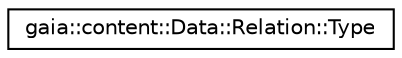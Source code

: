 digraph G
{
  edge [fontname="Helvetica",fontsize="10",labelfontname="Helvetica",labelfontsize="10"];
  node [fontname="Helvetica",fontsize="10",shape=record];
  rankdir=LR;
  Node1 [label="gaia::content::Data::Relation::Type",height=0.2,width=0.4,color="black", fillcolor="white", style="filled",URL="$d0/d9e/structgaia_1_1content_1_1_data_1_1_relation_1_1_type.html",tooltip="The type for Relation."];
}
